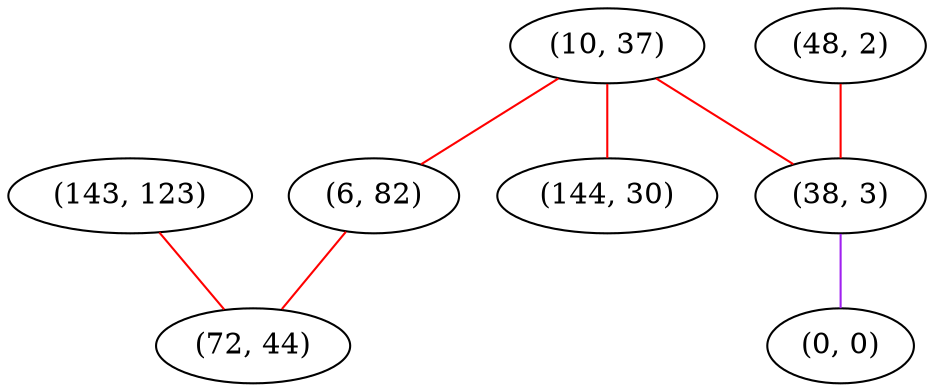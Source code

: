 graph "" {
"(143, 123)";
"(10, 37)";
"(6, 82)";
"(72, 44)";
"(144, 30)";
"(48, 2)";
"(38, 3)";
"(0, 0)";
"(143, 123)" -- "(72, 44)"  [color=red, key=0, weight=1];
"(10, 37)" -- "(38, 3)"  [color=red, key=0, weight=1];
"(10, 37)" -- "(144, 30)"  [color=red, key=0, weight=1];
"(10, 37)" -- "(6, 82)"  [color=red, key=0, weight=1];
"(6, 82)" -- "(72, 44)"  [color=red, key=0, weight=1];
"(48, 2)" -- "(38, 3)"  [color=red, key=0, weight=1];
"(38, 3)" -- "(0, 0)"  [color=purple, key=0, weight=4];
}
